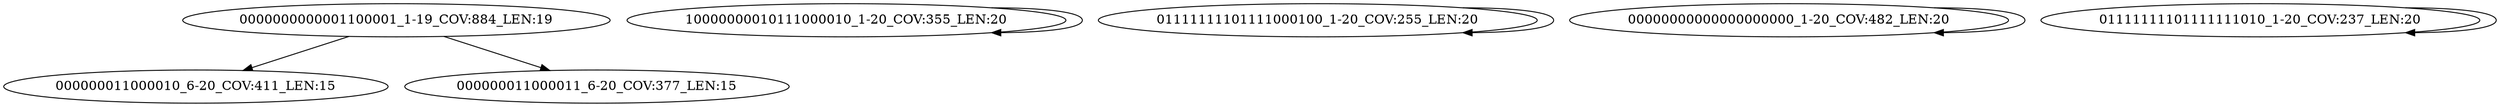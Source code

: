 digraph G {
    "0000000000001100001_1-19_COV:884_LEN:19" -> "000000011000010_6-20_COV:411_LEN:15";
    "0000000000001100001_1-19_COV:884_LEN:19" -> "000000011000011_6-20_COV:377_LEN:15";
    "10000000010111000010_1-20_COV:355_LEN:20" -> "10000000010111000010_1-20_COV:355_LEN:20";
    "01111111101111000100_1-20_COV:255_LEN:20" -> "01111111101111000100_1-20_COV:255_LEN:20";
    "00000000000000000000_1-20_COV:482_LEN:20" -> "00000000000000000000_1-20_COV:482_LEN:20";
    "01111111101111111010_1-20_COV:237_LEN:20" -> "01111111101111111010_1-20_COV:237_LEN:20";
}
